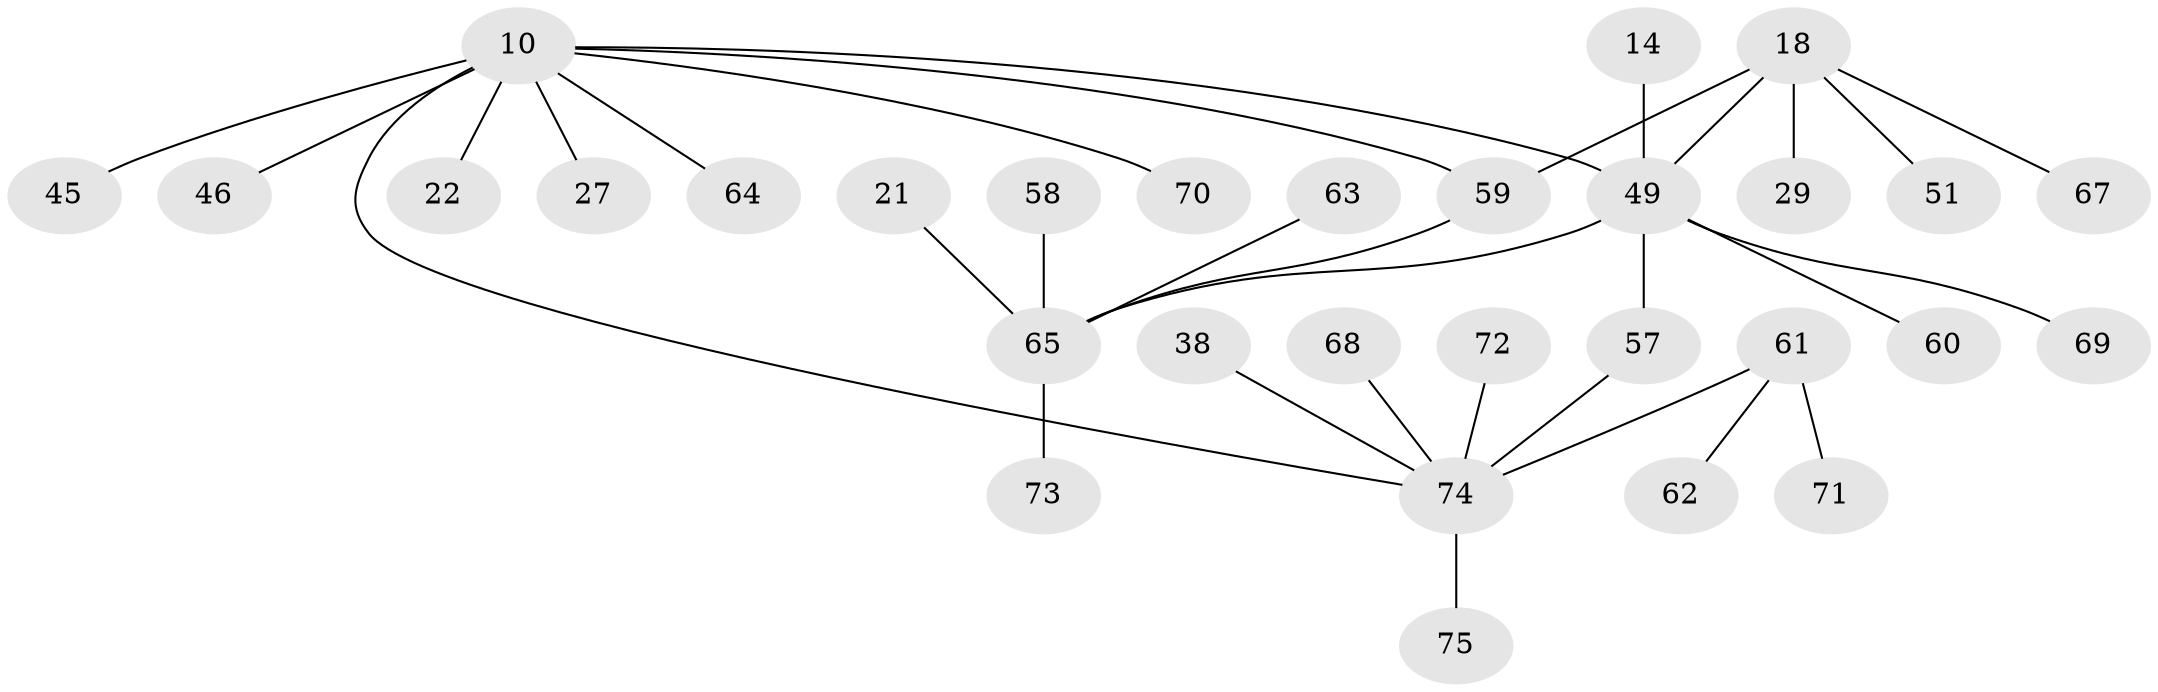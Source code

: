 // original degree distribution, {4: 0.10666666666666667, 8: 0.013333333333333334, 3: 0.16, 1: 0.44, 6: 0.02666666666666667, 5: 0.013333333333333334, 2: 0.24}
// Generated by graph-tools (version 1.1) at 2025/45/03/04/25 21:45:30]
// undirected, 30 vertices, 32 edges
graph export_dot {
graph [start="1"]
  node [color=gray90,style=filled];
  10 [super="+6"];
  14;
  18 [super="+13"];
  21;
  22;
  27;
  29;
  38;
  45;
  46 [super="+37"];
  49 [super="+4+31+5"];
  51;
  57 [super="+16+19"];
  58;
  59 [super="+55"];
  60;
  61 [super="+40+54"];
  62;
  63;
  64 [super="+35"];
  65 [super="+7+47"];
  67;
  68 [super="+33"];
  69;
  70;
  71;
  72;
  73 [super="+66"];
  74 [super="+52+32"];
  75 [super="+56"];
  10 -- 70;
  10 -- 45;
  10 -- 49;
  10 -- 22;
  10 -- 27;
  10 -- 74 [weight=2];
  10 -- 64;
  10 -- 46;
  10 -- 59;
  14 -- 49;
  18 -- 29;
  18 -- 67;
  18 -- 49 [weight=2];
  18 -- 51;
  18 -- 59;
  21 -- 65;
  38 -- 74;
  49 -- 57;
  49 -- 60;
  49 -- 69;
  49 -- 65 [weight=2];
  57 -- 74;
  58 -- 65;
  59 -- 65;
  61 -- 74 [weight=2];
  61 -- 62;
  61 -- 71;
  63 -- 65;
  65 -- 73;
  68 -- 74;
  72 -- 74;
  74 -- 75;
}
